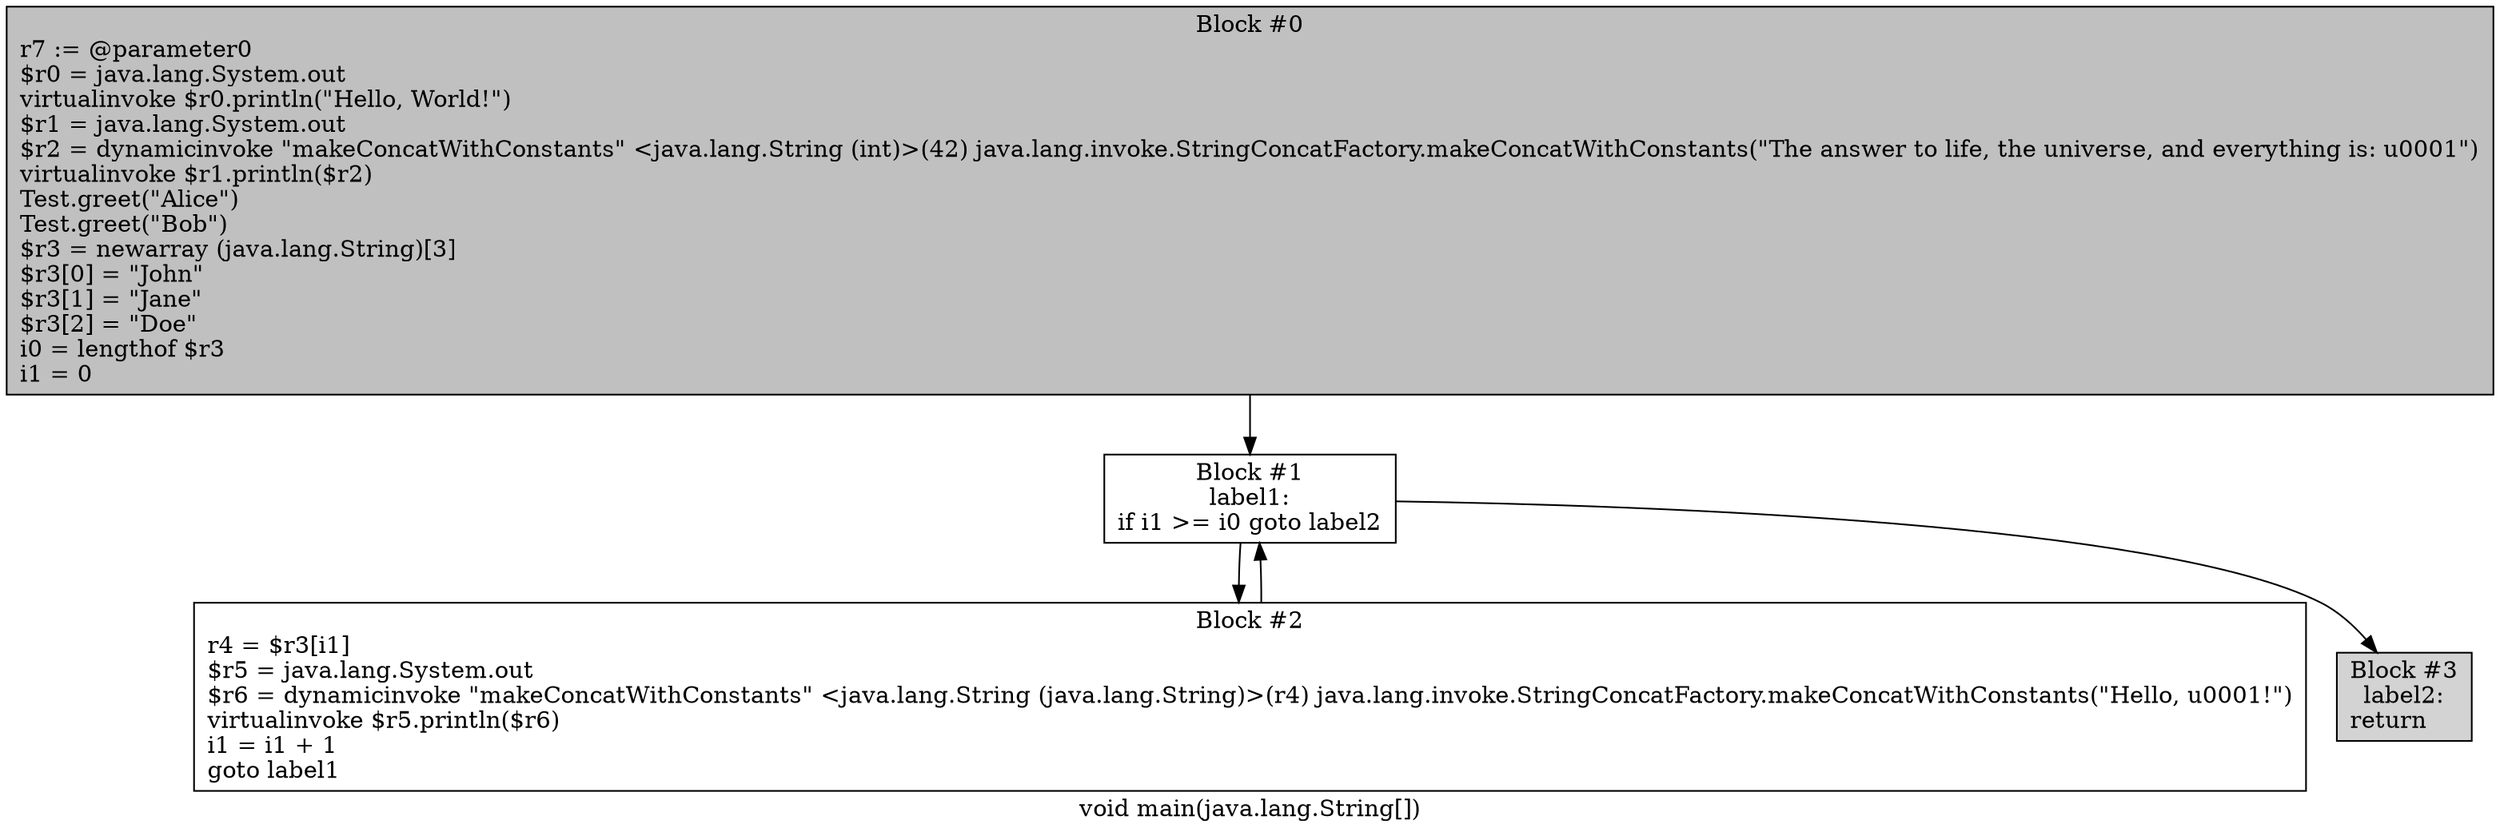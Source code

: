 digraph "void main(java.lang.String[])" {
    label="void main(java.lang.String[])";
    node [shape=box];
    "0" [style=filled,fillcolor=gray,label="Block #0\nr7 := @parameter0\l$r0 = java.lang.System.out\lvirtualinvoke $r0.println(\"Hello, World!\")\l$r1 = java.lang.System.out\l$r2 = dynamicinvoke \"makeConcatWithConstants\" <java.lang.String (int)>(42) java.lang.invoke.StringConcatFactory.makeConcatWithConstants(\"The answer to life, the universe, and everything is: \u0001\")\lvirtualinvoke $r1.println($r2)\lTest.greet(\"Alice\")\lTest.greet(\"Bob\")\l$r3 = newarray (java.lang.String)[3]\l$r3[0] = \"John\"\l$r3[1] = \"Jane\"\l$r3[2] = \"Doe\"\li0 = lengthof $r3\li1 = 0\l",];
    "1" [label="Block #1\nlabel1:\nif i1 >= i0 goto label2\l",];
    "0"->"1";
    "2" [label="Block #2\nr4 = $r3[i1]\l$r5 = java.lang.System.out\l$r6 = dynamicinvoke \"makeConcatWithConstants\" <java.lang.String (java.lang.String)>(r4) java.lang.invoke.StringConcatFactory.makeConcatWithConstants(\"Hello, \u0001!\")\lvirtualinvoke $r5.println($r6)\li1 = i1 + 1\lgoto label1\l",];
    "1"->"2";
    "3" [style=filled,fillcolor=lightgray,label="Block #3\nlabel2:\nreturn\l",];
    "1"->"3";
    "2"->"1";
}
